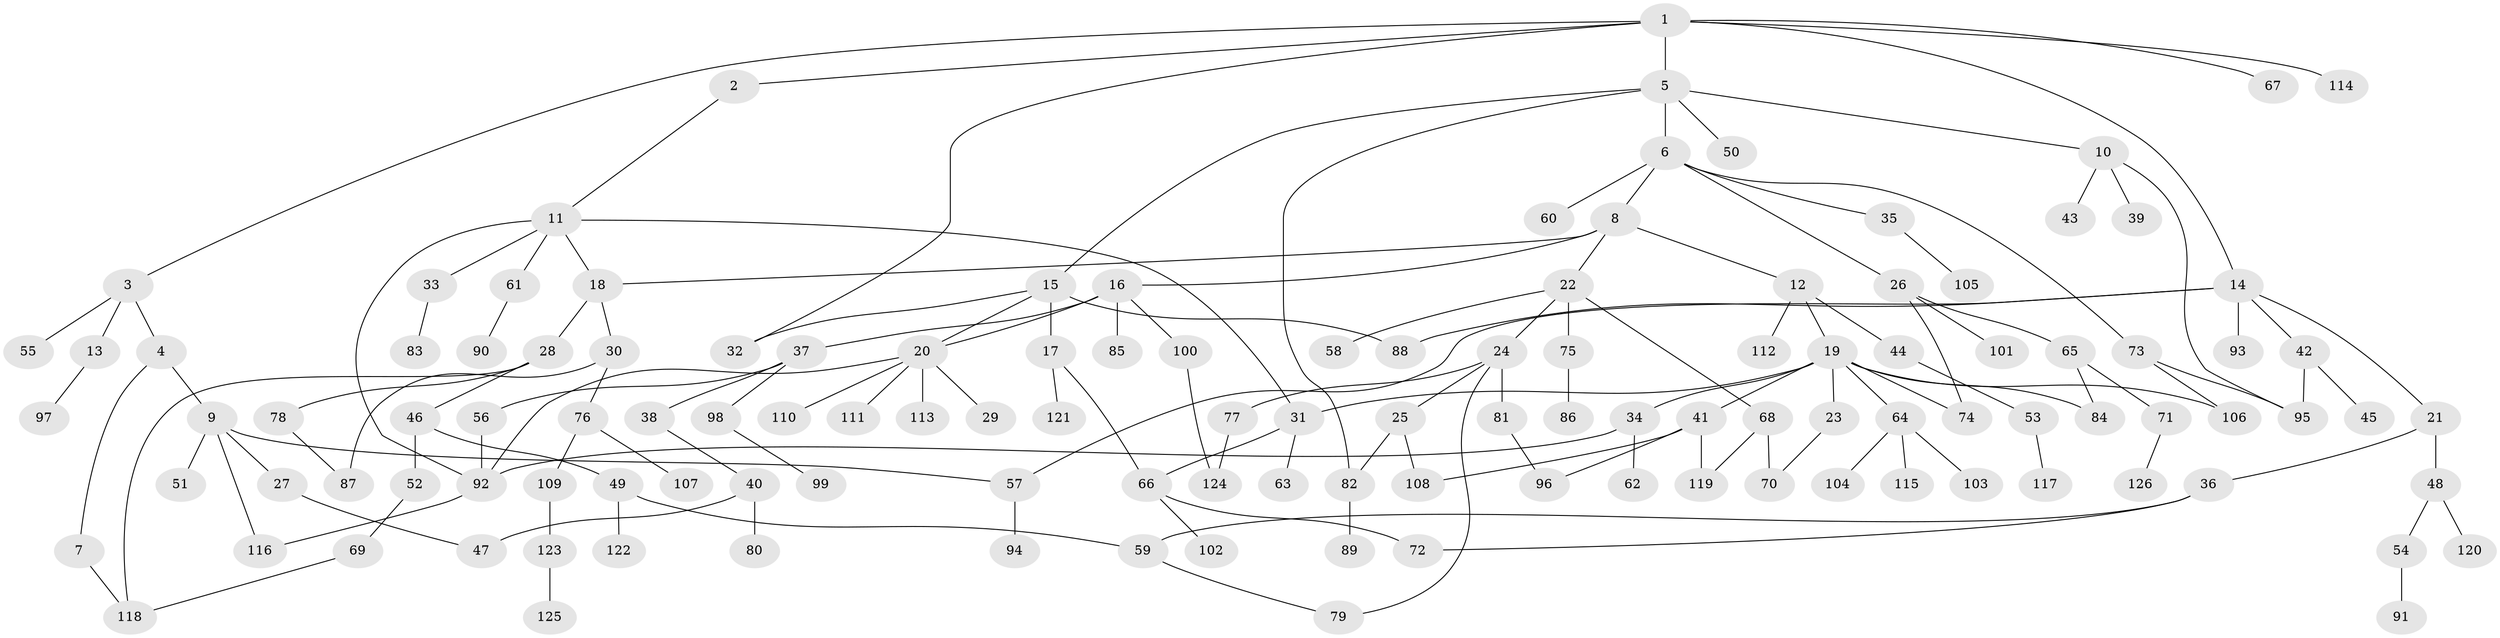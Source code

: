 // Generated by graph-tools (version 1.1) at 2025/34/03/09/25 02:34:31]
// undirected, 126 vertices, 154 edges
graph export_dot {
graph [start="1"]
  node [color=gray90,style=filled];
  1;
  2;
  3;
  4;
  5;
  6;
  7;
  8;
  9;
  10;
  11;
  12;
  13;
  14;
  15;
  16;
  17;
  18;
  19;
  20;
  21;
  22;
  23;
  24;
  25;
  26;
  27;
  28;
  29;
  30;
  31;
  32;
  33;
  34;
  35;
  36;
  37;
  38;
  39;
  40;
  41;
  42;
  43;
  44;
  45;
  46;
  47;
  48;
  49;
  50;
  51;
  52;
  53;
  54;
  55;
  56;
  57;
  58;
  59;
  60;
  61;
  62;
  63;
  64;
  65;
  66;
  67;
  68;
  69;
  70;
  71;
  72;
  73;
  74;
  75;
  76;
  77;
  78;
  79;
  80;
  81;
  82;
  83;
  84;
  85;
  86;
  87;
  88;
  89;
  90;
  91;
  92;
  93;
  94;
  95;
  96;
  97;
  98;
  99;
  100;
  101;
  102;
  103;
  104;
  105;
  106;
  107;
  108;
  109;
  110;
  111;
  112;
  113;
  114;
  115;
  116;
  117;
  118;
  119;
  120;
  121;
  122;
  123;
  124;
  125;
  126;
  1 -- 2;
  1 -- 3;
  1 -- 5;
  1 -- 14;
  1 -- 67;
  1 -- 114;
  1 -- 32;
  2 -- 11;
  3 -- 4;
  3 -- 13;
  3 -- 55;
  4 -- 7;
  4 -- 9;
  5 -- 6;
  5 -- 10;
  5 -- 15;
  5 -- 50;
  5 -- 82;
  6 -- 8;
  6 -- 26;
  6 -- 35;
  6 -- 60;
  6 -- 73;
  7 -- 118;
  8 -- 12;
  8 -- 16;
  8 -- 18;
  8 -- 22;
  9 -- 27;
  9 -- 51;
  9 -- 116;
  9 -- 57;
  10 -- 39;
  10 -- 43;
  10 -- 95;
  11 -- 33;
  11 -- 61;
  11 -- 18;
  11 -- 92;
  11 -- 31;
  12 -- 19;
  12 -- 44;
  12 -- 112;
  13 -- 97;
  14 -- 21;
  14 -- 42;
  14 -- 57;
  14 -- 93;
  14 -- 88;
  15 -- 17;
  15 -- 20;
  15 -- 32;
  15 -- 88;
  16 -- 37;
  16 -- 85;
  16 -- 100;
  16 -- 20;
  17 -- 66;
  17 -- 121;
  18 -- 28;
  18 -- 30;
  19 -- 23;
  19 -- 31;
  19 -- 34;
  19 -- 41;
  19 -- 64;
  19 -- 74;
  19 -- 84;
  19 -- 106;
  20 -- 29;
  20 -- 110;
  20 -- 111;
  20 -- 113;
  20 -- 92;
  21 -- 36;
  21 -- 48;
  22 -- 24;
  22 -- 58;
  22 -- 68;
  22 -- 75;
  23 -- 70;
  24 -- 25;
  24 -- 77;
  24 -- 79;
  24 -- 81;
  25 -- 82;
  25 -- 108;
  26 -- 65;
  26 -- 101;
  26 -- 74;
  27 -- 47;
  28 -- 46;
  28 -- 78;
  28 -- 118;
  30 -- 76;
  30 -- 87;
  31 -- 63;
  31 -- 66;
  33 -- 83;
  34 -- 62;
  34 -- 92;
  35 -- 105;
  36 -- 59;
  36 -- 72;
  37 -- 38;
  37 -- 56;
  37 -- 98;
  38 -- 40;
  40 -- 47;
  40 -- 80;
  41 -- 108;
  41 -- 119;
  41 -- 96;
  42 -- 45;
  42 -- 95;
  44 -- 53;
  46 -- 49;
  46 -- 52;
  48 -- 54;
  48 -- 120;
  49 -- 122;
  49 -- 59;
  52 -- 69;
  53 -- 117;
  54 -- 91;
  56 -- 92;
  57 -- 94;
  59 -- 79;
  61 -- 90;
  64 -- 103;
  64 -- 104;
  64 -- 115;
  65 -- 71;
  65 -- 84;
  66 -- 72;
  66 -- 102;
  68 -- 119;
  68 -- 70;
  69 -- 118;
  71 -- 126;
  73 -- 95;
  73 -- 106;
  75 -- 86;
  76 -- 107;
  76 -- 109;
  77 -- 124;
  78 -- 87;
  81 -- 96;
  82 -- 89;
  92 -- 116;
  98 -- 99;
  100 -- 124;
  109 -- 123;
  123 -- 125;
}
